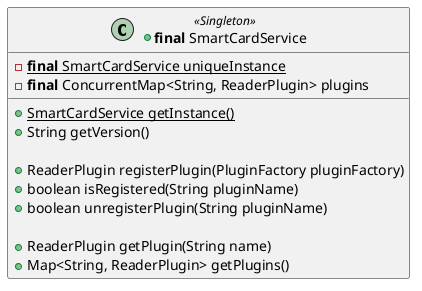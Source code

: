 '---------------------------------------------------------------------------------
' Copyright (c) 2018 Calypso Networks Association https://www.calypsonet-asso.org/
'
' See the NOTICE file(s) distributed with this work for additional
' information regarding copyright ownership.
'
' This program and the accompanying materials are made available under the
' terms of the Eclipse Public License 2.0 which is available at
' http://www.eclipse.org/legal/epl-2.0
'
' SPDX-License-Identifier: EPL-2.0 4
'---------------------------------------------------------------------------------

@startuml(id=READER_SERVICE_1_0_0)
+class "<b>final</b> SmartCardService" as SmartCardService << Singleton >> {
  -<b>final</b> {static}SmartCardService uniqueInstance
  -<b>final</b> ConcurrentMap<String, ReaderPlugin> plugins
  +{static}SmartCardService getInstance()
  +String getVersion()

  +ReaderPlugin registerPlugin(PluginFactory pluginFactory)
  +boolean isRegistered(String pluginName)
  +boolean unregisterPlugin(String pluginName)

  +ReaderPlugin getPlugin(String name)
  +Map<String, ReaderPlugin> getPlugins()
}
@enduml

@startuml(id=READER_PLUGIN_1_0_0)
+interface ReaderPlugin {
  +String getName()

  +Map<String, CardReader> getReaders()
  +Set<String> getReaderNames()
  +CardReader getReader(String name)
}
@enduml

@startuml(id=READER_PLUGIN_1_0_0_PLUGIN)
+interface ReaderPlugin {
  +Map<String, SeReader> <color:blue>getReaders</color>()
  +Set<String> <color:blue>getReaderNames</color>()
  +SeReader <color:blue>getReader</color>(String name)
}
@enduml

@startuml(id=READER_POOLPLUGIN)
+interface ReaderPoolPlugin {
  +SortedSet<String> getReaderGroupReferences()
  +CardReader allocateReader(String groupReference)
  +releaseReader(CardReader reader)
}
@enduml

@startuml(id=READER_READER_1_0_0)
+interface CardReader {
  +String getName()

  +boolean isCardPresent()
  +activateProtocol(String applicationReference, String pluginReference)
  +deactivateProtocol(String applicationReference)
  +boolean isContactlessTransmission()
}
@enduml

@startuml(id=READER_READER_1_0_0_PLUGIN)
+interface CardReader {
  +boolean <color:blue>isCardPresent</color>()
  +<color:blue>activateProtocol</color>(String applicationReference, String pluginReference)
  +<color:blue>deactivateProtocol</color>(String applicationReference)
  +boolean <color:blue>isContactlessTransmission</color>()
}
@enduml

@startuml(id=SEPROXY_READER_ReaderAPI)
+interface SeReader {
  +String getName()
}
@enduml

@startuml(id=READER_UTIL_1_0_0_PLUGIN)
~interface ProxyElement {
  +String getName()
}
@enduml

@startuml(id=READER_TERMINALAPPLICATION_1_0_0)
package external.terminalapplication #85C1E9 {
  class SpecificTerminal

  class SpecificPluginObserver {
    +update(ObservablePlugin plugin, AbstractPluginEvent event)
  }
  class SpecificReaderObserver {
    +update(ObservableReader reader, ReaderEvent event)
  }

  SpecificTerminal -right[hidden]--> SpecificPluginObserver
  SpecificPluginObserver -right[hidden]--> SpecificReaderObserver
}
@enduml

@startuml(id=READER_SPECIFICPLUGIN_1_0_0)
package plugin.specific #D7BDE2 {
  +class "<b>final</b> SpecificPluginFactory" as SpecificPluginFactory {
    #String getPluginName()
    #ReaderPlugin getPluginInstance()
  }

  ~class SpecificPlugin << Singleton >> {
    -String name
    -SpecificPlugin()
    +{static} SpecificPlugin getInstance()
    +<b>final</b> String getName()
'    +<b>final</b> List<SpecificReader> getReaders()
  }

  ~class SpecificReader {
    -String name
    #SpecificReader()
    +<b>final</b> String getName()
  }

  SpecificPluginFactory "1" -right-> "1" SpecificPlugin : creates
  SpecificPlugin "1" *-right-> "*" SpecificReader : readers
}
@enduml

'---- PLUGIN EVENT -------------------------------------------------------------[
@startuml(id=READER_PLUGINOBSERVER_1_0_0)
+interface PluginObserver {
  +update(<b>final</b> PluginEvent event)
}
@enduml

@startuml(id=READER_OBSERVABLEPLUGIN_1_0_0)
+interface ObservablePlugin {
  +addObserver(<b>final</b> PluginObserver observer)
  +removeObserver(<b>final</b> PluginObserver observer)
  +clearObservers()
  +int countObservers()
}
@enduml

@startuml(id=READER_EVENTPLUGIN_1_0_0)
+enum "EventType" as EventType_Plugin {
  READER_CONNECTED
  READER_DISCONNECTED
  +EventType(String name)
  +String getName()
}

+class "<b>final</b> PluginEvent" as PluginEvent {
  +PluginEvent(String pluginName, String readerName,
    EventType eventType)
  +PluginEvent(String pluginName, Set<String> readerNames,
    EventType eventType)

  +String getPluginName()
  +SortedSet<String> getReaderNames()
  +EventType getEventType()
}
@enduml
'---- PLUGIN EVENT -------------------------------------------------------------]

'---- READER EVENT -------------------------------------------------------------[
@startuml(id=READER_READEROBSERVER_1_0_0)
+interface ReaderObserver {
  +update(<b>final</b> ReaderEvent event)
}
@enduml

@startuml(id=READER_OBSERVABLEREADER_1_0_0)
+interface ObservableReader {
  +addObserver(<b>final</b> ReaderObserver observer)
  +removeObserver(<b>final</b> ReaderObserver observer)
  +clearObservers()
  +int countObservers()

  +setDefaultSelectionRequest(AbstractDefaultSelectionsRequest selectionsR,
    NotificationMode notificationM, PollingMode[0..1] pollingM)

  +startCardDetection(PollingMode pollingMode)
  +stopCardDetection()
  +finalizeCardProcessing()
}
@enduml

@startuml(id=SEPROXY_OBSERVABLEREADER_ReaderAPI)
+interface ObservableReader {
  +startSeDetection()
  +stopSeDetection()
'  +notifySeProcessed()
}
@enduml

@startuml(id=SEPROXY_EVENTREADER_0_8)
+enum "EventType" as EventType_Reader {
  IO_ERROR
  SE_INSERTED
  SE_MATCHED
  SE_REMOVAL
  +EventType(String name)
  +String getName()
}

+class "<b>final</b> ReaderEvent" as ReaderEvent {
  +ReaderEvent(String pluginName, String readerName, EventType
  eventType, DefaultSelectionsResponse[0..1] defaultSelectionsResponse)

  +EventType getEventType()

  +String getPluginName()
  +String getReaderName()

  +AbstractDefaultSelectionsResponse getDefaultSelectionsResponse()
}
@enduml

@startuml(id=READER_EVENTREADER_1_0_0)
+enum "EventType" as EventType_Reader {
  IO_ERROR
  SE_INSERTED
  SE_MATCHED
  SE_REMOVAL
  +EventType(String name)
  +String getName()
}

+class "<b>final</b> ReaderEvent" as ReaderEvent {
  +ReaderEvent(String pluginName, String readerName, EventType
  eventType, DefaultSelectionsResponse[0..1] defaultSelectionsResponse)

  +EventType getEventType()

  +String getPluginName()
  +String getReaderName()
  +ReaderPlugin getPlugin()
  +SeReader getReader()

  +AbstractDefaultSelectionsResponse getDefaultSelectionsResponse()
}
@enduml

@startuml(id=READER_READERNOTIFICATION_1_0_0)
+enum NotificationMode {
  ALWAYS
  MATCHED_ONLY
  +NotificationMode(String name)
  +String getName()
  +{static}NotificationMode get(String name)
}

+enum PollingMode {
  REPEATING
  SINGLESHOT
}
@enduml

@startuml(id=SEPROXY_DEFAULTSELECTION_0_7)
+class AbstractDefaultSelectionsRequest {
  #AbstractDefaultSelectionsRequest(SeRequestSet selectionSeRequestSet)
  {abstract} #SeRequestSet getSelectionSeRequestSet()
}

+class AbstractDefaultSelectionsResponse {
  #SelectionResponse(SeResponseSet selectionSeResponseSet)
  {abstract} #SeResponseSet getSelectionSeResponseSet()
}
@enduml

@startuml(id=READER_DEFAULTSELECTION_PUB_1_0_0)
+abstract AbstractDefaultSelectionsRequest {
}

+abstract AbstractDefaultSelectionsResponse {
}
@enduml

@startuml(id=SEPROXY_DEFAULTSELECTION_0_8_0)
+abstract AbstractDefaultSelectionsRequest {
  {abstract} #Set<SeRequest> getSelectionSeRequestSet()
  {abstract} #MultiSeRequestProcessing getMultiSeRequestProcessing()
  {abstract} #ChannelControl getChannelControl()
}

+abstract AbstractDefaultSelectionsResponse {
  {abstract} #List<SeResponse> getSelectionSeResponseSet()
}
@enduml

@startuml(id=SEPROXY_DEFAULTSELECTION_0_9_0)
+abstract AbstractDefaultSelectionsRequest {
  -<b>final</b> List<SeRequest> selectionSeRequests
  -<b>final</b> MultiSeRequestProcessing multiSeRequestProcessing
  -<b>final</b> ChannelControl channelControl
  #DefaultSelectionsRequest(List<SeRequest> selectionSeRequests,
      MultiSeRequestProcessing multiSeRequestProcessing, ChannelControl channelControl)

  +<b>final</b> List<SeRequest> getSelectionSeRequests()
  +<b>final</b> MultiSeRequestProcessing getMultiSeRequestProcessing()
  +<b>final</b> ChannelControl getChannelControl()
}

+abstract AbstractDefaultSelectionsResponse {
  -List<SeResponse> selectionSeResponses
  #DefaultSelectionsResponse(List<SeResponse> selectionSeResponses)

  +<b>final</b> List<SeResponse> getSelectionSeResponses()
}
@enduml

@startuml(id=SEPROXY_DEFAULTSELECTION_1_0_0)
+abstract AbstractDefaultSelectionsRequest {
  #{abstract} List<SeRequest> getSelectionSeRequests()
  #{abstract} MultiSeRequestProcessing getMultiSeRequestProcessing()
  #{abstract} ChannelControl getChannelControl()
}

+abstract AbstractDefaultSelectionsResponse {
  #{abstract} List<SeResponse> getSelectionSeResponses()
}
@enduml

'---- READER EVENT -------------------------------------------------------------]

